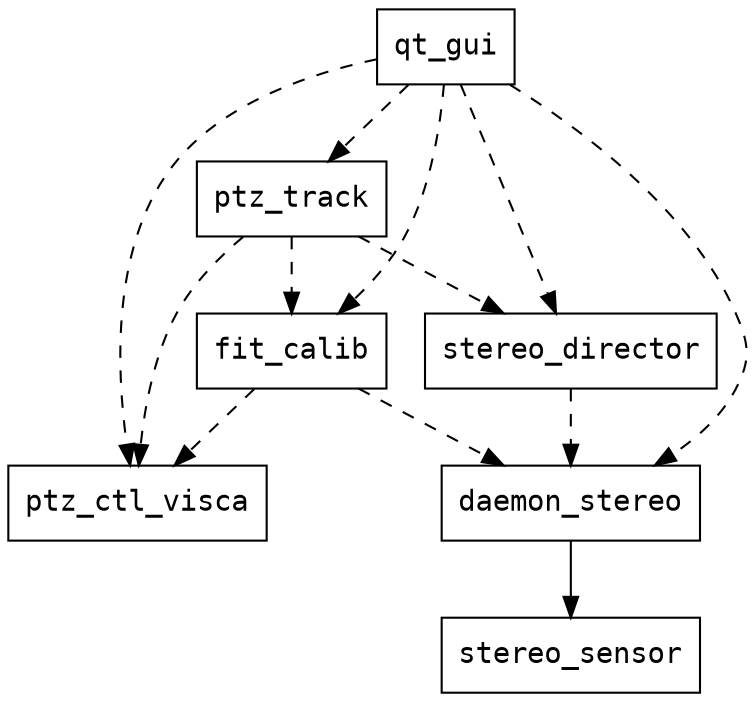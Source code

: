 digraph class {
	node [shape = "record", fontname = "Consolas"] 
	edge [arrowhead = "empty", fontname = "Consolas"]
	

	ptz_ctl_visca [label = "{ptz_ctl_visca}"] 
	

	stereo_sensor [label = "{stereo_sensor}"] 
	daemon_stereo [label = "{daemon_stereo}"] 
	
	stereo_director [label = "{stereo_director}"] 
	
	fit_calib [label = "{fit_calib}"] 
	
	ptz_track [label = "{ptz_track}"]
	
	qt_gui [label = "{qt_gui}"]
	
	daemon_stereo -> stereo_sensor [arrowhead="normal", style="normal"]
	stereo_director -> daemon_stereo [arrowhead="normal", style="dashed"]
	fit_calib -> daemon_stereo [arrowhead="normal", style="dashed"]
	fit_calib -> ptz_ctl_visca [arrowhead="normal", style="dashed"]
	ptz_track -> stereo_director [arrowhead="normal", style="dashed"]
	ptz_track -> ptz_ctl_visca [arrowhead="normal", style="dashed"]
	ptz_track -> fit_calib [arrowhead="normal", style="dashed"]
	qt_gui -> ptz_ctl_visca [arrowhead="normal", style="dashed"]
	qt_gui -> daemon_stereo [arrowhead="normal", style="dashed"]
	qt_gui -> stereo_director [arrowhead="normal", style="dashed"]
	qt_gui -> fit_calib [arrowhead="normal", style="dashed"]
	qt_gui -> ptz_track [arrowhead="normal", style="dashed"]
}